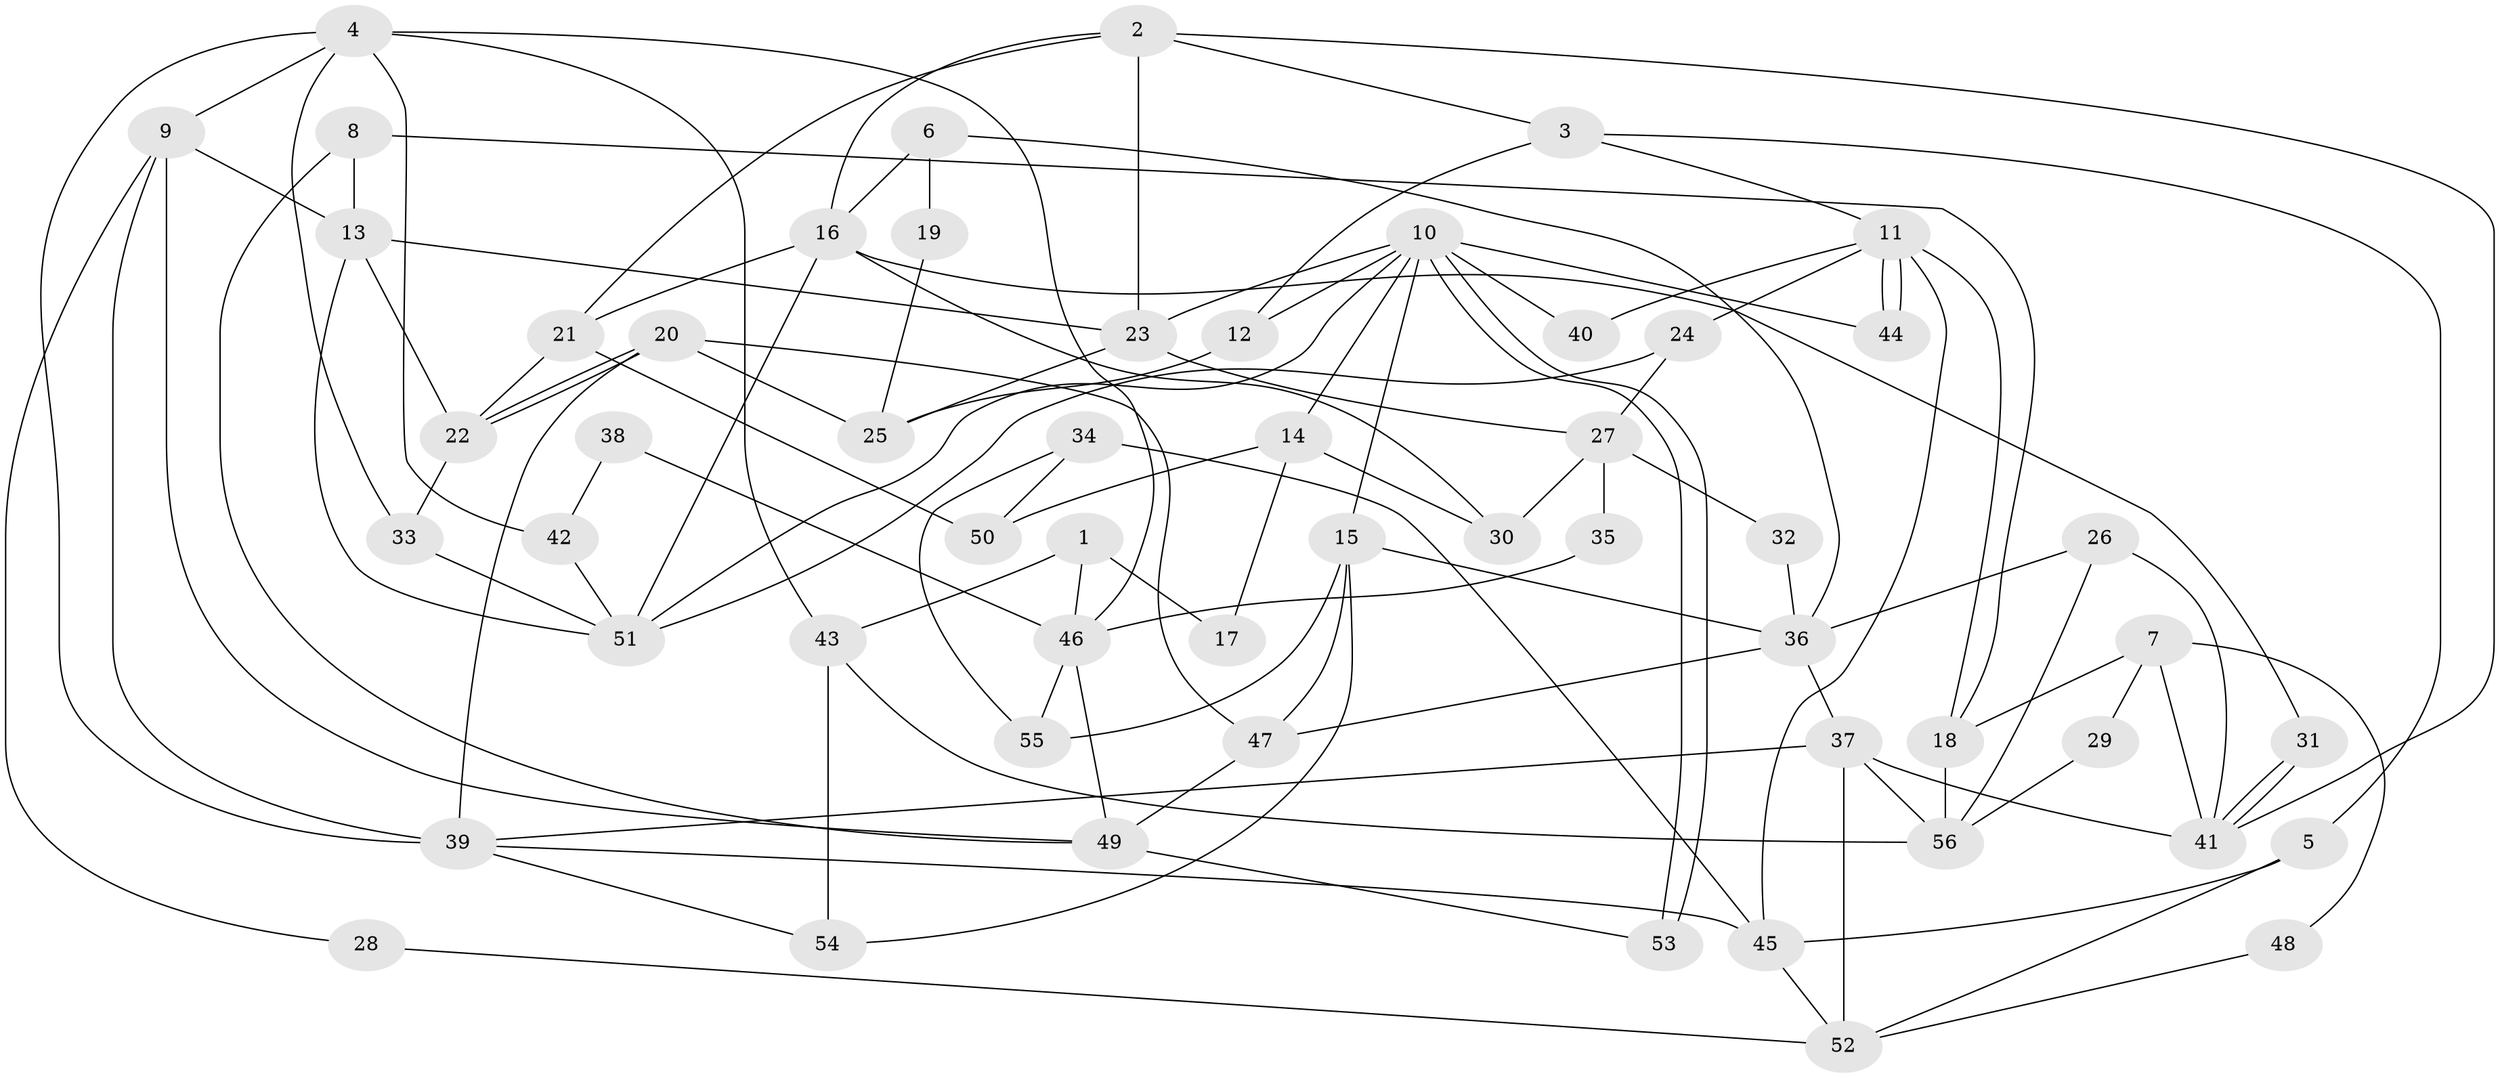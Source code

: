 // Generated by graph-tools (version 1.1) at 2025/02/03/09/25 03:02:02]
// undirected, 56 vertices, 112 edges
graph export_dot {
graph [start="1"]
  node [color=gray90,style=filled];
  1;
  2;
  3;
  4;
  5;
  6;
  7;
  8;
  9;
  10;
  11;
  12;
  13;
  14;
  15;
  16;
  17;
  18;
  19;
  20;
  21;
  22;
  23;
  24;
  25;
  26;
  27;
  28;
  29;
  30;
  31;
  32;
  33;
  34;
  35;
  36;
  37;
  38;
  39;
  40;
  41;
  42;
  43;
  44;
  45;
  46;
  47;
  48;
  49;
  50;
  51;
  52;
  53;
  54;
  55;
  56;
  1 -- 46;
  1 -- 43;
  1 -- 17;
  2 -- 3;
  2 -- 41;
  2 -- 16;
  2 -- 21;
  2 -- 23;
  3 -- 5;
  3 -- 11;
  3 -- 12;
  4 -- 39;
  4 -- 33;
  4 -- 9;
  4 -- 42;
  4 -- 43;
  4 -- 46;
  5 -- 52;
  5 -- 45;
  6 -- 36;
  6 -- 16;
  6 -- 19;
  7 -- 41;
  7 -- 18;
  7 -- 29;
  7 -- 48;
  8 -- 18;
  8 -- 49;
  8 -- 13;
  9 -- 13;
  9 -- 28;
  9 -- 39;
  9 -- 49;
  10 -- 53;
  10 -- 53;
  10 -- 23;
  10 -- 12;
  10 -- 14;
  10 -- 15;
  10 -- 40;
  10 -- 44;
  10 -- 51;
  11 -- 44;
  11 -- 44;
  11 -- 24;
  11 -- 18;
  11 -- 40;
  11 -- 45;
  12 -- 25;
  13 -- 22;
  13 -- 23;
  13 -- 51;
  14 -- 50;
  14 -- 17;
  14 -- 30;
  15 -- 54;
  15 -- 36;
  15 -- 47;
  15 -- 55;
  16 -- 51;
  16 -- 21;
  16 -- 30;
  16 -- 31;
  18 -- 56;
  19 -- 25;
  20 -- 22;
  20 -- 22;
  20 -- 25;
  20 -- 39;
  20 -- 47;
  21 -- 22;
  21 -- 50;
  22 -- 33;
  23 -- 25;
  23 -- 27;
  24 -- 51;
  24 -- 27;
  26 -- 41;
  26 -- 36;
  26 -- 56;
  27 -- 30;
  27 -- 32;
  27 -- 35;
  28 -- 52;
  29 -- 56;
  31 -- 41;
  31 -- 41;
  32 -- 36;
  33 -- 51;
  34 -- 55;
  34 -- 45;
  34 -- 50;
  35 -- 46;
  36 -- 47;
  36 -- 37;
  37 -- 39;
  37 -- 41;
  37 -- 52;
  37 -- 56;
  38 -- 42;
  38 -- 46;
  39 -- 45;
  39 -- 54;
  42 -- 51;
  43 -- 56;
  43 -- 54;
  45 -- 52;
  46 -- 49;
  46 -- 55;
  47 -- 49;
  48 -- 52;
  49 -- 53;
}
